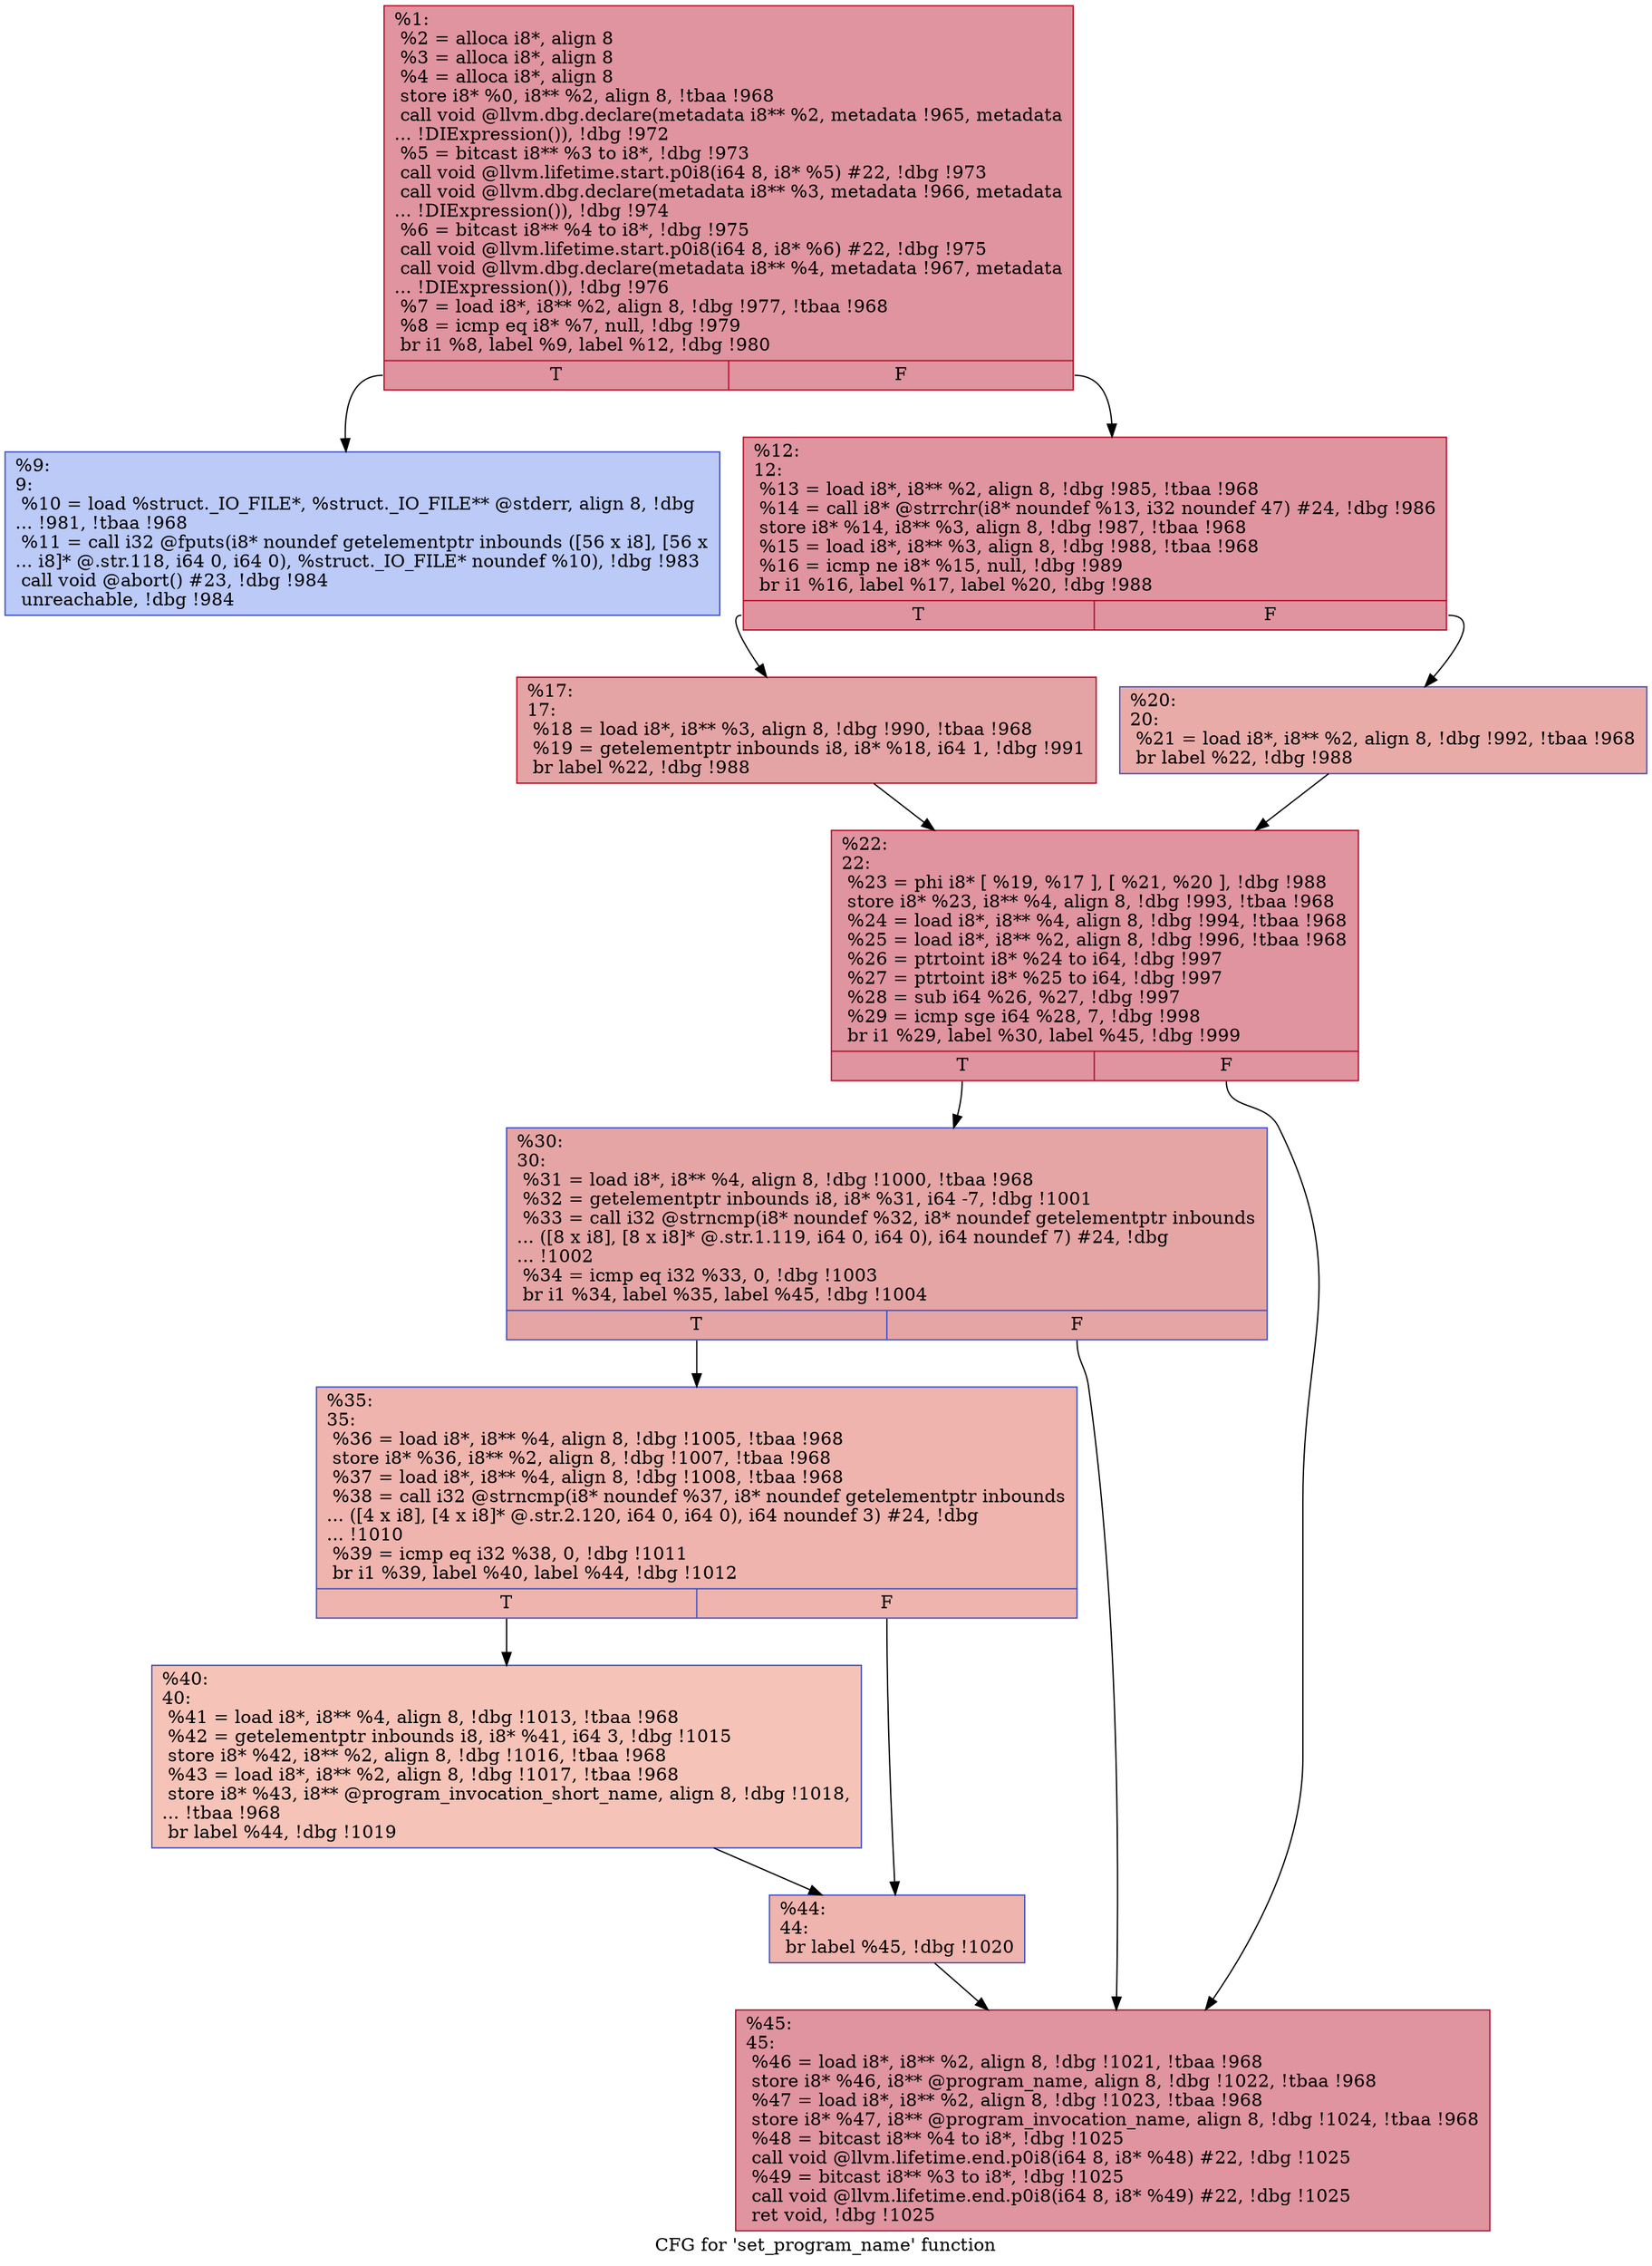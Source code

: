 digraph "CFG for 'set_program_name' function" {
	label="CFG for 'set_program_name' function";

	Node0x22c87c0 [shape=record,color="#b70d28ff", style=filled, fillcolor="#b70d2870",label="{%1:\l  %2 = alloca i8*, align 8\l  %3 = alloca i8*, align 8\l  %4 = alloca i8*, align 8\l  store i8* %0, i8** %2, align 8, !tbaa !968\l  call void @llvm.dbg.declare(metadata i8** %2, metadata !965, metadata\l... !DIExpression()), !dbg !972\l  %5 = bitcast i8** %3 to i8*, !dbg !973\l  call void @llvm.lifetime.start.p0i8(i64 8, i8* %5) #22, !dbg !973\l  call void @llvm.dbg.declare(metadata i8** %3, metadata !966, metadata\l... !DIExpression()), !dbg !974\l  %6 = bitcast i8** %4 to i8*, !dbg !975\l  call void @llvm.lifetime.start.p0i8(i64 8, i8* %6) #22, !dbg !975\l  call void @llvm.dbg.declare(metadata i8** %4, metadata !967, metadata\l... !DIExpression()), !dbg !976\l  %7 = load i8*, i8** %2, align 8, !dbg !977, !tbaa !968\l  %8 = icmp eq i8* %7, null, !dbg !979\l  br i1 %8, label %9, label %12, !dbg !980\l|{<s0>T|<s1>F}}"];
	Node0x22c87c0:s0 -> Node0x22cc800;
	Node0x22c87c0:s1 -> Node0x22cc850;
	Node0x22cc800 [shape=record,color="#3d50c3ff", style=filled, fillcolor="#6687ed70",label="{%9:\l9:                                                \l  %10 = load %struct._IO_FILE*, %struct._IO_FILE** @stderr, align 8, !dbg\l... !981, !tbaa !968\l  %11 = call i32 @fputs(i8* noundef getelementptr inbounds ([56 x i8], [56 x\l... i8]* @.str.118, i64 0, i64 0), %struct._IO_FILE* noundef %10), !dbg !983\l  call void @abort() #23, !dbg !984\l  unreachable, !dbg !984\l}"];
	Node0x22cc850 [shape=record,color="#b70d28ff", style=filled, fillcolor="#b70d2870",label="{%12:\l12:                                               \l  %13 = load i8*, i8** %2, align 8, !dbg !985, !tbaa !968\l  %14 = call i8* @strrchr(i8* noundef %13, i32 noundef 47) #24, !dbg !986\l  store i8* %14, i8** %3, align 8, !dbg !987, !tbaa !968\l  %15 = load i8*, i8** %3, align 8, !dbg !988, !tbaa !968\l  %16 = icmp ne i8* %15, null, !dbg !989\l  br i1 %16, label %17, label %20, !dbg !988\l|{<s0>T|<s1>F}}"];
	Node0x22cc850:s0 -> Node0x22cc8a0;
	Node0x22cc850:s1 -> Node0x22cc8f0;
	Node0x22cc8a0 [shape=record,color="#b70d28ff", style=filled, fillcolor="#c32e3170",label="{%17:\l17:                                               \l  %18 = load i8*, i8** %3, align 8, !dbg !990, !tbaa !968\l  %19 = getelementptr inbounds i8, i8* %18, i64 1, !dbg !991\l  br label %22, !dbg !988\l}"];
	Node0x22cc8a0 -> Node0x22cc940;
	Node0x22cc8f0 [shape=record,color="#3d50c3ff", style=filled, fillcolor="#cc403a70",label="{%20:\l20:                                               \l  %21 = load i8*, i8** %2, align 8, !dbg !992, !tbaa !968\l  br label %22, !dbg !988\l}"];
	Node0x22cc8f0 -> Node0x22cc940;
	Node0x22cc940 [shape=record,color="#b70d28ff", style=filled, fillcolor="#b70d2870",label="{%22:\l22:                                               \l  %23 = phi i8* [ %19, %17 ], [ %21, %20 ], !dbg !988\l  store i8* %23, i8** %4, align 8, !dbg !993, !tbaa !968\l  %24 = load i8*, i8** %4, align 8, !dbg !994, !tbaa !968\l  %25 = load i8*, i8** %2, align 8, !dbg !996, !tbaa !968\l  %26 = ptrtoint i8* %24 to i64, !dbg !997\l  %27 = ptrtoint i8* %25 to i64, !dbg !997\l  %28 = sub i64 %26, %27, !dbg !997\l  %29 = icmp sge i64 %28, 7, !dbg !998\l  br i1 %29, label %30, label %45, !dbg !999\l|{<s0>T|<s1>F}}"];
	Node0x22cc940:s0 -> Node0x22cc990;
	Node0x22cc940:s1 -> Node0x22ccad0;
	Node0x22cc990 [shape=record,color="#3d50c3ff", style=filled, fillcolor="#c5333470",label="{%30:\l30:                                               \l  %31 = load i8*, i8** %4, align 8, !dbg !1000, !tbaa !968\l  %32 = getelementptr inbounds i8, i8* %31, i64 -7, !dbg !1001\l  %33 = call i32 @strncmp(i8* noundef %32, i8* noundef getelementptr inbounds\l... ([8 x i8], [8 x i8]* @.str.1.119, i64 0, i64 0), i64 noundef 7) #24, !dbg\l... !1002\l  %34 = icmp eq i32 %33, 0, !dbg !1003\l  br i1 %34, label %35, label %45, !dbg !1004\l|{<s0>T|<s1>F}}"];
	Node0x22cc990:s0 -> Node0x22cc9e0;
	Node0x22cc990:s1 -> Node0x22ccad0;
	Node0x22cc9e0 [shape=record,color="#3d50c3ff", style=filled, fillcolor="#d8564670",label="{%35:\l35:                                               \l  %36 = load i8*, i8** %4, align 8, !dbg !1005, !tbaa !968\l  store i8* %36, i8** %2, align 8, !dbg !1007, !tbaa !968\l  %37 = load i8*, i8** %4, align 8, !dbg !1008, !tbaa !968\l  %38 = call i32 @strncmp(i8* noundef %37, i8* noundef getelementptr inbounds\l... ([4 x i8], [4 x i8]* @.str.2.120, i64 0, i64 0), i64 noundef 3) #24, !dbg\l... !1010\l  %39 = icmp eq i32 %38, 0, !dbg !1011\l  br i1 %39, label %40, label %44, !dbg !1012\l|{<s0>T|<s1>F}}"];
	Node0x22cc9e0:s0 -> Node0x22cca30;
	Node0x22cc9e0:s1 -> Node0x22cca80;
	Node0x22cca30 [shape=record,color="#3d50c3ff", style=filled, fillcolor="#e8765c70",label="{%40:\l40:                                               \l  %41 = load i8*, i8** %4, align 8, !dbg !1013, !tbaa !968\l  %42 = getelementptr inbounds i8, i8* %41, i64 3, !dbg !1015\l  store i8* %42, i8** %2, align 8, !dbg !1016, !tbaa !968\l  %43 = load i8*, i8** %2, align 8, !dbg !1017, !tbaa !968\l  store i8* %43, i8** @program_invocation_short_name, align 8, !dbg !1018,\l... !tbaa !968\l  br label %44, !dbg !1019\l}"];
	Node0x22cca30 -> Node0x22cca80;
	Node0x22cca80 [shape=record,color="#3d50c3ff", style=filled, fillcolor="#d8564670",label="{%44:\l44:                                               \l  br label %45, !dbg !1020\l}"];
	Node0x22cca80 -> Node0x22ccad0;
	Node0x22ccad0 [shape=record,color="#b70d28ff", style=filled, fillcolor="#b70d2870",label="{%45:\l45:                                               \l  %46 = load i8*, i8** %2, align 8, !dbg !1021, !tbaa !968\l  store i8* %46, i8** @program_name, align 8, !dbg !1022, !tbaa !968\l  %47 = load i8*, i8** %2, align 8, !dbg !1023, !tbaa !968\l  store i8* %47, i8** @program_invocation_name, align 8, !dbg !1024, !tbaa !968\l  %48 = bitcast i8** %4 to i8*, !dbg !1025\l  call void @llvm.lifetime.end.p0i8(i64 8, i8* %48) #22, !dbg !1025\l  %49 = bitcast i8** %3 to i8*, !dbg !1025\l  call void @llvm.lifetime.end.p0i8(i64 8, i8* %49) #22, !dbg !1025\l  ret void, !dbg !1025\l}"];
}
